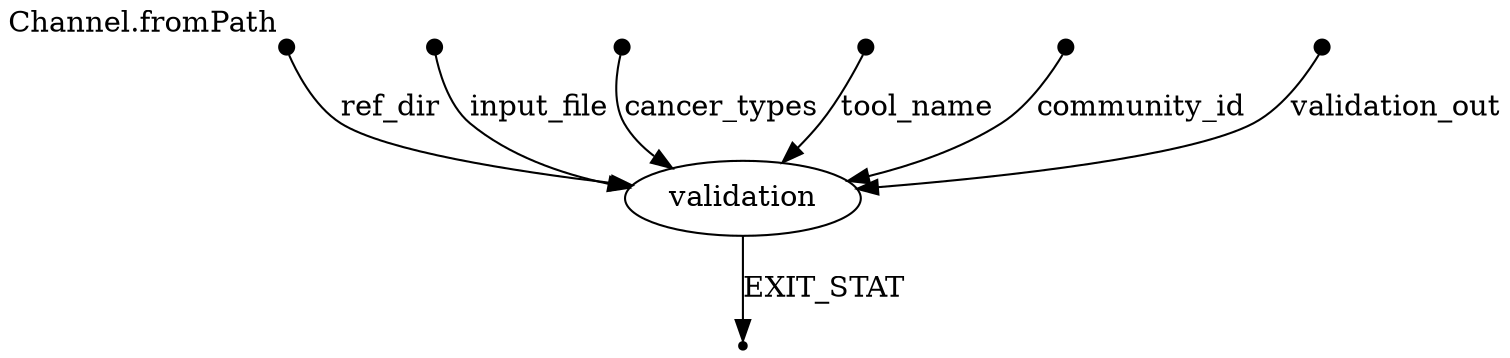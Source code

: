 digraph "DAG" {
p0 [shape=point,label="",fixedsize=true,width=0.1,xlabel="Channel.fromPath"];
p6 [label="validation"];
p0 -> p6 [label="ref_dir"];

p1 [shape=point,label="",fixedsize=true,width=0.1];
p6 [label="validation"];
p1 -> p6 [label="input_file"];

p2 [shape=point,label="",fixedsize=true,width=0.1];
p6 [label="validation"];
p2 -> p6 [label="cancer_types"];

p3 [shape=point,label="",fixedsize=true,width=0.1];
p6 [label="validation"];
p3 -> p6 [label="tool_name"];

p4 [shape=point,label="",fixedsize=true,width=0.1];
p6 [label="validation"];
p4 -> p6 [label="community_id"];

p5 [shape=point,label="",fixedsize=true,width=0.1];
p6 [label="validation"];
p5 -> p6 [label="validation_out"];

p6 [label="validation"];
p7 [shape=point];
p6 -> p7 [label="EXIT_STAT"];

}
